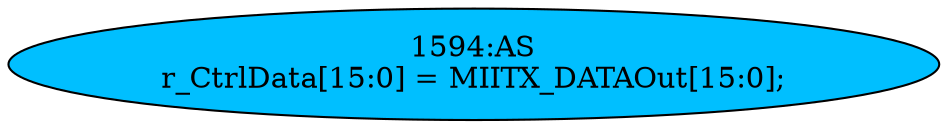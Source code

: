 strict digraph "" {
	node [label="\N"];
	"1594:AS"	 [ast="<pyverilog.vparser.ast.Assign object at 0x7fbdee036290>",
		def_var="['r_CtrlData']",
		fillcolor=deepskyblue,
		label="1594:AS
r_CtrlData[15:0] = MIITX_DATAOut[15:0];",
		statements="[]",
		style=filled,
		typ=Assign,
		use_var="['MIITX_DATAOut']"];
}
